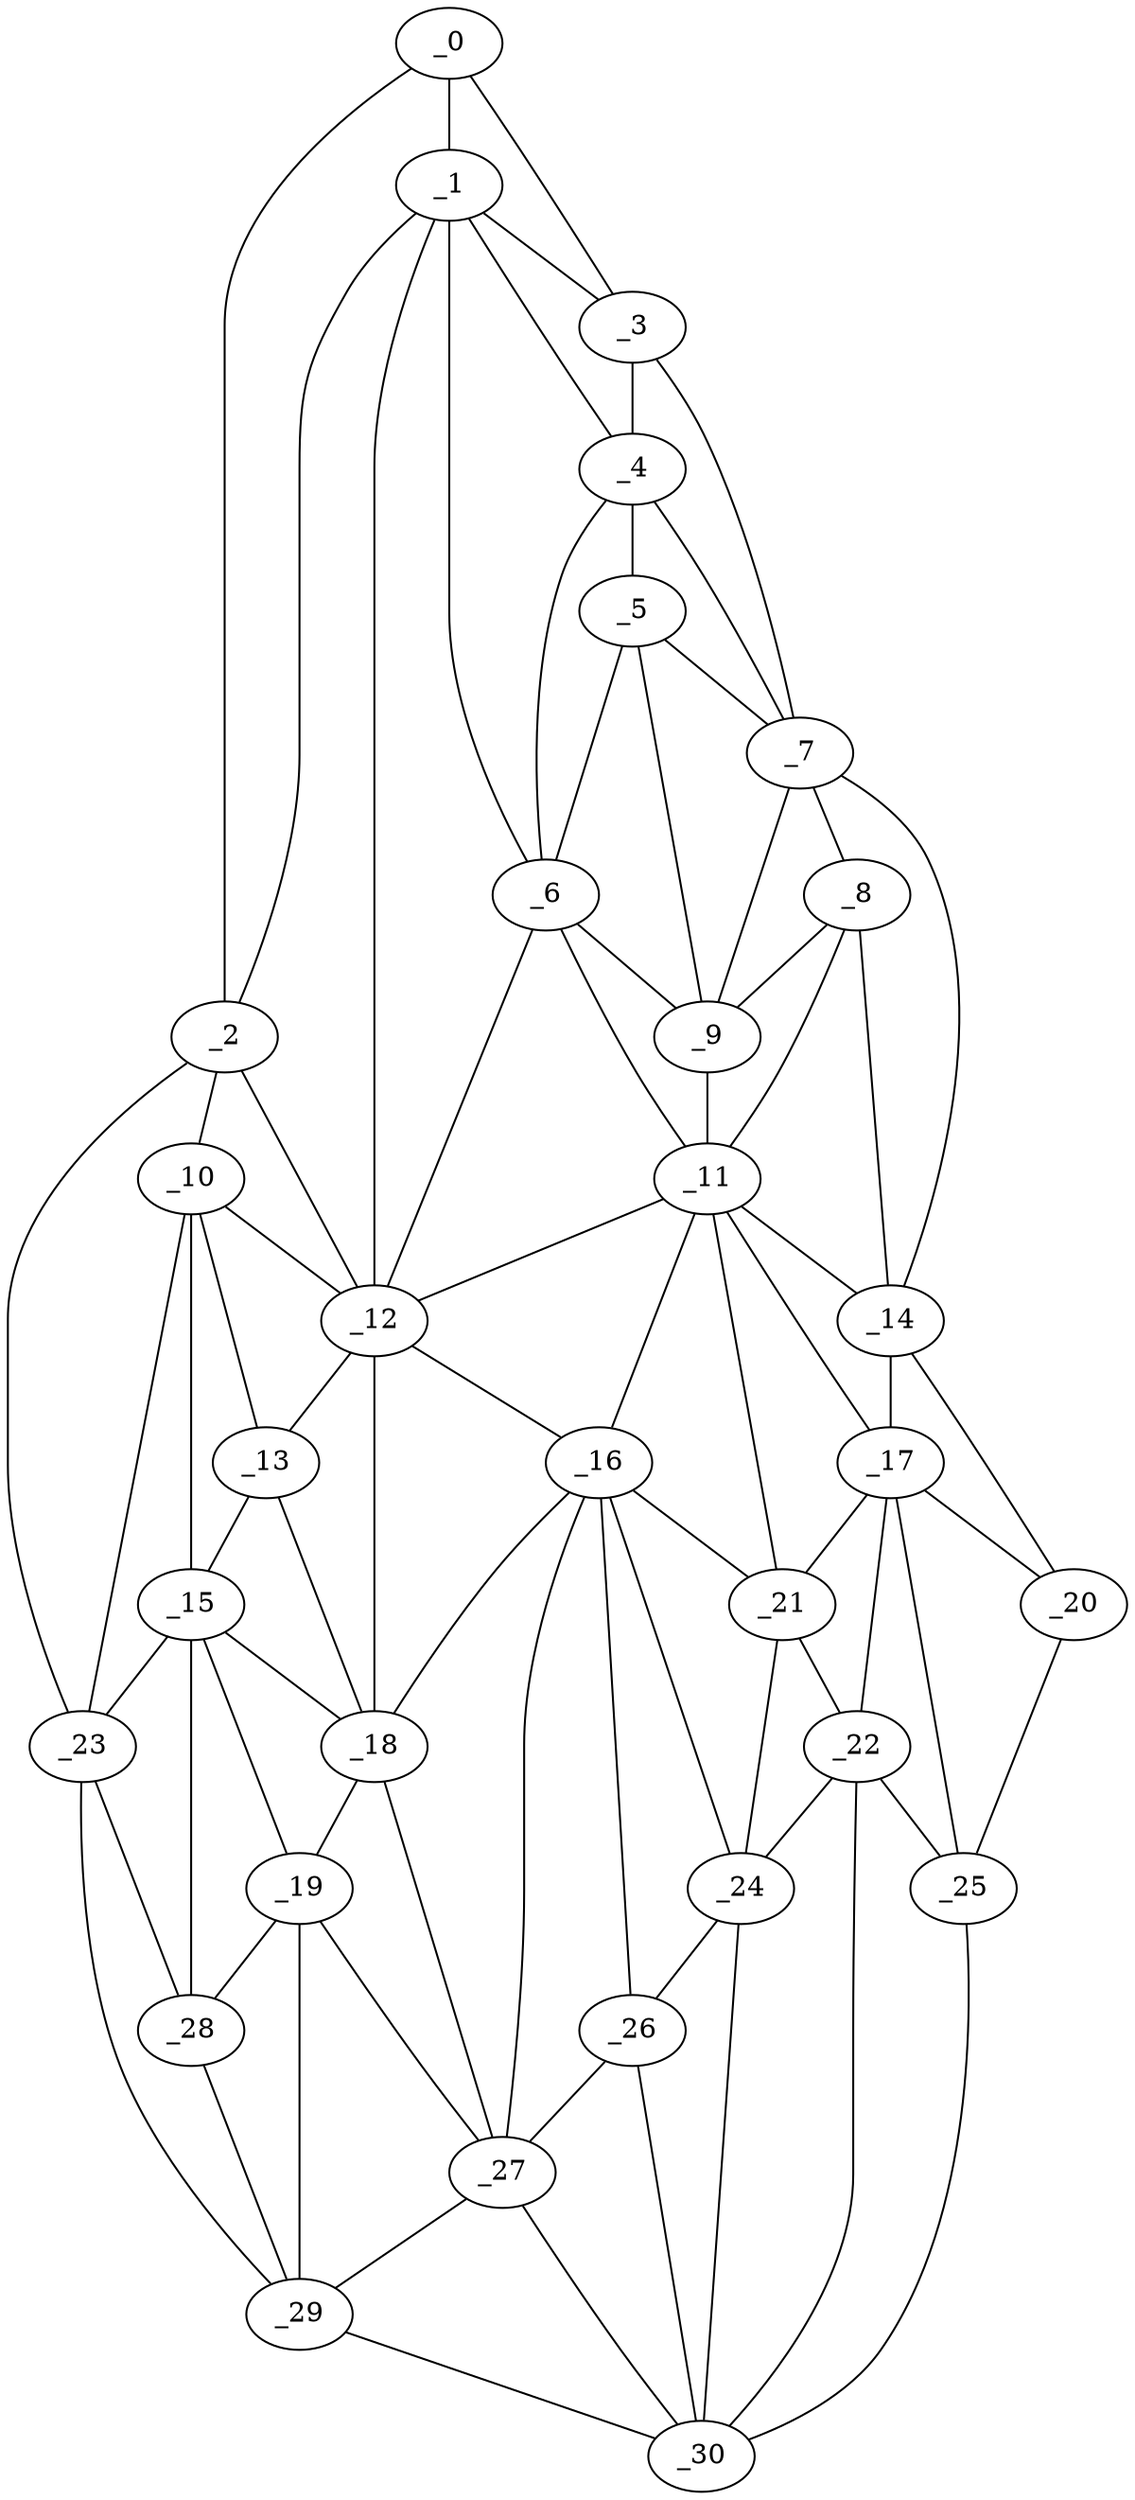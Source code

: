 graph "obj66__195.gxl" {
	_0	 [x=5,
		y=89];
	_1	 [x=12,
		y=81];
	_0 -- _1	 [valence=2];
	_2	 [x=22,
		y=98];
	_0 -- _2	 [valence=1];
	_3	 [x=26,
		y=16];
	_0 -- _3	 [valence=1];
	_1 -- _2	 [valence=2];
	_1 -- _3	 [valence=2];
	_4	 [x=38,
		y=22];
	_1 -- _4	 [valence=2];
	_6	 [x=53,
		y=27];
	_1 -- _6	 [valence=2];
	_12	 [x=84,
		y=71];
	_1 -- _12	 [valence=2];
	_10	 [x=73,
		y=103];
	_2 -- _10	 [valence=2];
	_2 -- _12	 [valence=1];
	_23	 [x=107,
		y=120];
	_2 -- _23	 [valence=1];
	_3 -- _4	 [valence=2];
	_7	 [x=60,
		y=4];
	_3 -- _7	 [valence=1];
	_5	 [x=53,
		y=21];
	_4 -- _5	 [valence=1];
	_4 -- _6	 [valence=2];
	_4 -- _7	 [valence=2];
	_5 -- _6	 [valence=1];
	_5 -- _7	 [valence=2];
	_9	 [x=65,
		y=21];
	_5 -- _9	 [valence=2];
	_6 -- _9	 [valence=2];
	_11	 [x=83,
		y=24];
	_6 -- _11	 [valence=2];
	_6 -- _12	 [valence=1];
	_8	 [x=65,
		y=5];
	_7 -- _8	 [valence=1];
	_7 -- _9	 [valence=1];
	_14	 [x=92,
		y=9];
	_7 -- _14	 [valence=1];
	_8 -- _9	 [valence=2];
	_8 -- _11	 [valence=1];
	_8 -- _14	 [valence=2];
	_9 -- _11	 [valence=2];
	_10 -- _12	 [valence=2];
	_13	 [x=84,
		y=86];
	_10 -- _13	 [valence=2];
	_15	 [x=93,
		y=88];
	_10 -- _15	 [valence=1];
	_10 -- _23	 [valence=2];
	_11 -- _12	 [valence=2];
	_11 -- _14	 [valence=2];
	_16	 [x=94,
		y=68];
	_11 -- _16	 [valence=1];
	_17	 [x=98,
		y=20];
	_11 -- _17	 [valence=1];
	_21	 [x=105,
		y=39];
	_11 -- _21	 [valence=1];
	_12 -- _13	 [valence=2];
	_12 -- _16	 [valence=2];
	_18	 [x=98,
		y=77];
	_12 -- _18	 [valence=2];
	_13 -- _15	 [valence=2];
	_13 -- _18	 [valence=2];
	_14 -- _17	 [valence=2];
	_20	 [x=104,
		y=14];
	_14 -- _20	 [valence=1];
	_15 -- _18	 [valence=1];
	_19	 [x=103,
		y=84];
	_15 -- _19	 [valence=2];
	_15 -- _23	 [valence=2];
	_28	 [x=113,
		y=96];
	_15 -- _28	 [valence=2];
	_16 -- _18	 [valence=2];
	_16 -- _21	 [valence=2];
	_24	 [x=108,
		y=48];
	_16 -- _24	 [valence=2];
	_26	 [x=111,
		y=59];
	_16 -- _26	 [valence=2];
	_27	 [x=111,
		y=69];
	_16 -- _27	 [valence=2];
	_17 -- _20	 [valence=2];
	_17 -- _21	 [valence=2];
	_22	 [x=107,
		y=28];
	_17 -- _22	 [valence=1];
	_25	 [x=109,
		y=19];
	_17 -- _25	 [valence=2];
	_18 -- _19	 [valence=2];
	_18 -- _27	 [valence=1];
	_19 -- _27	 [valence=2];
	_19 -- _28	 [valence=2];
	_29	 [x=121,
		y=72];
	_19 -- _29	 [valence=1];
	_20 -- _25	 [valence=1];
	_21 -- _22	 [valence=2];
	_21 -- _24	 [valence=2];
	_22 -- _24	 [valence=1];
	_22 -- _25	 [valence=1];
	_30	 [x=123,
		y=65];
	_22 -- _30	 [valence=2];
	_23 -- _28	 [valence=2];
	_23 -- _29	 [valence=1];
	_24 -- _26	 [valence=2];
	_24 -- _30	 [valence=2];
	_25 -- _30	 [valence=1];
	_26 -- _27	 [valence=1];
	_26 -- _30	 [valence=1];
	_27 -- _29	 [valence=2];
	_27 -- _30	 [valence=2];
	_28 -- _29	 [valence=2];
	_29 -- _30	 [valence=1];
}

